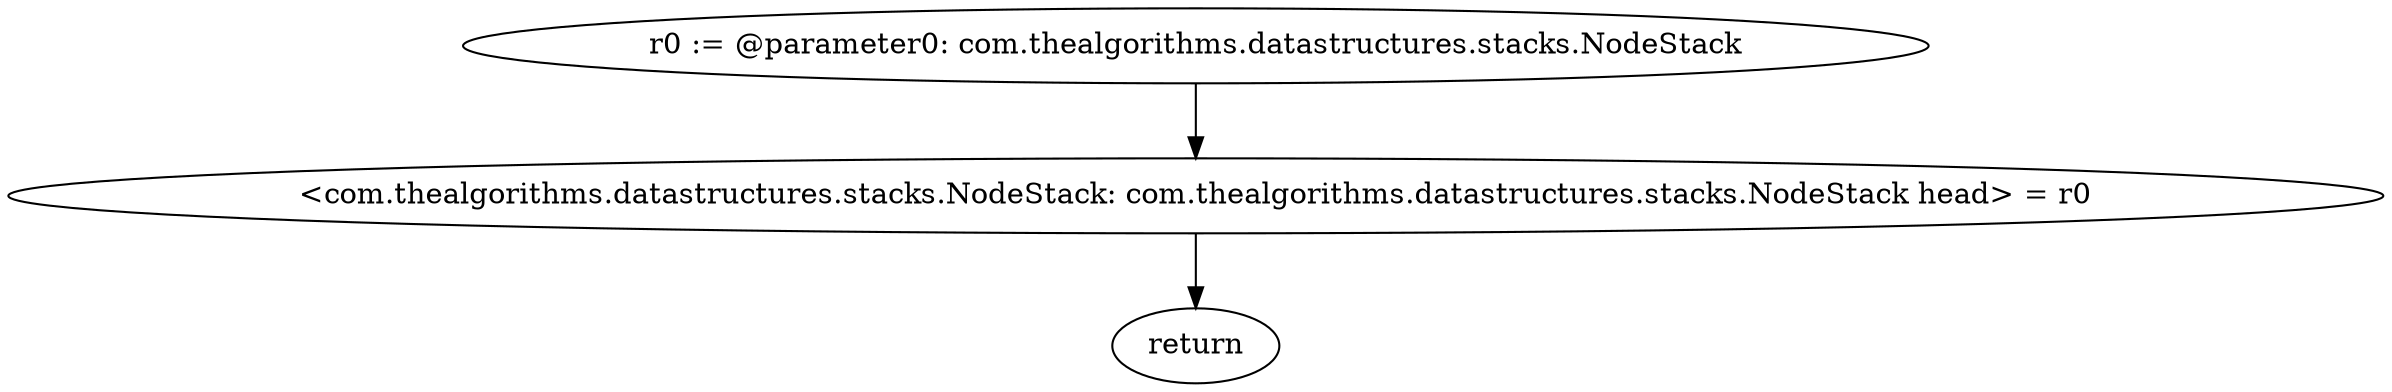 digraph "unitGraph" {
    "r0 := @parameter0: com.thealgorithms.datastructures.stacks.NodeStack"
    "<com.thealgorithms.datastructures.stacks.NodeStack: com.thealgorithms.datastructures.stacks.NodeStack head> = r0"
    "return"
    "r0 := @parameter0: com.thealgorithms.datastructures.stacks.NodeStack"->"<com.thealgorithms.datastructures.stacks.NodeStack: com.thealgorithms.datastructures.stacks.NodeStack head> = r0";
    "<com.thealgorithms.datastructures.stacks.NodeStack: com.thealgorithms.datastructures.stacks.NodeStack head> = r0"->"return";
}
